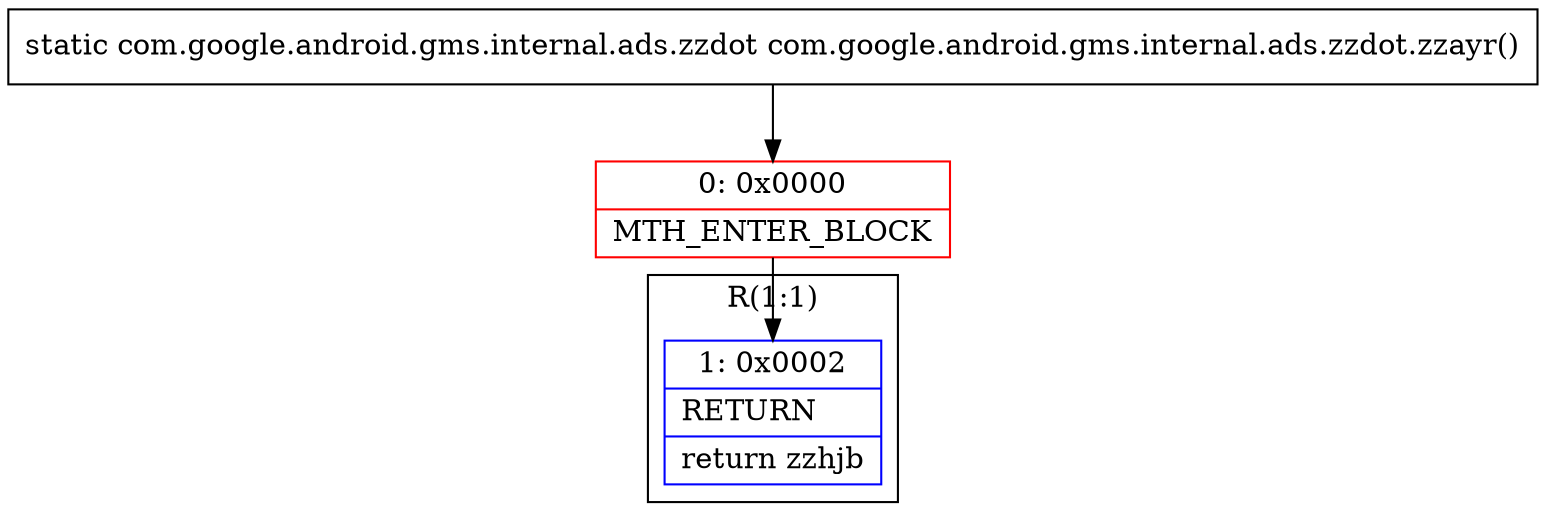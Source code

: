 digraph "CFG forcom.google.android.gms.internal.ads.zzdot.zzayr()Lcom\/google\/android\/gms\/internal\/ads\/zzdot;" {
subgraph cluster_Region_297524920 {
label = "R(1:1)";
node [shape=record,color=blue];
Node_1 [shape=record,label="{1\:\ 0x0002|RETURN\l|return zzhjb\l}"];
}
Node_0 [shape=record,color=red,label="{0\:\ 0x0000|MTH_ENTER_BLOCK\l}"];
MethodNode[shape=record,label="{static com.google.android.gms.internal.ads.zzdot com.google.android.gms.internal.ads.zzdot.zzayr() }"];
MethodNode -> Node_0;
Node_0 -> Node_1;
}

